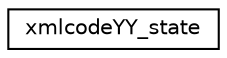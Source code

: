 digraph "Graphical Class Hierarchy"
{
 // LATEX_PDF_SIZE
  edge [fontname="Helvetica",fontsize="10",labelfontname="Helvetica",labelfontsize="10"];
  node [fontname="Helvetica",fontsize="10",shape=record];
  rankdir="LR";
  Node0 [label="xmlcodeYY_state",height=0.2,width=0.4,color="black", fillcolor="white", style="filled",URL="$structxmlcodeYY__state.html",tooltip=" "];
}
